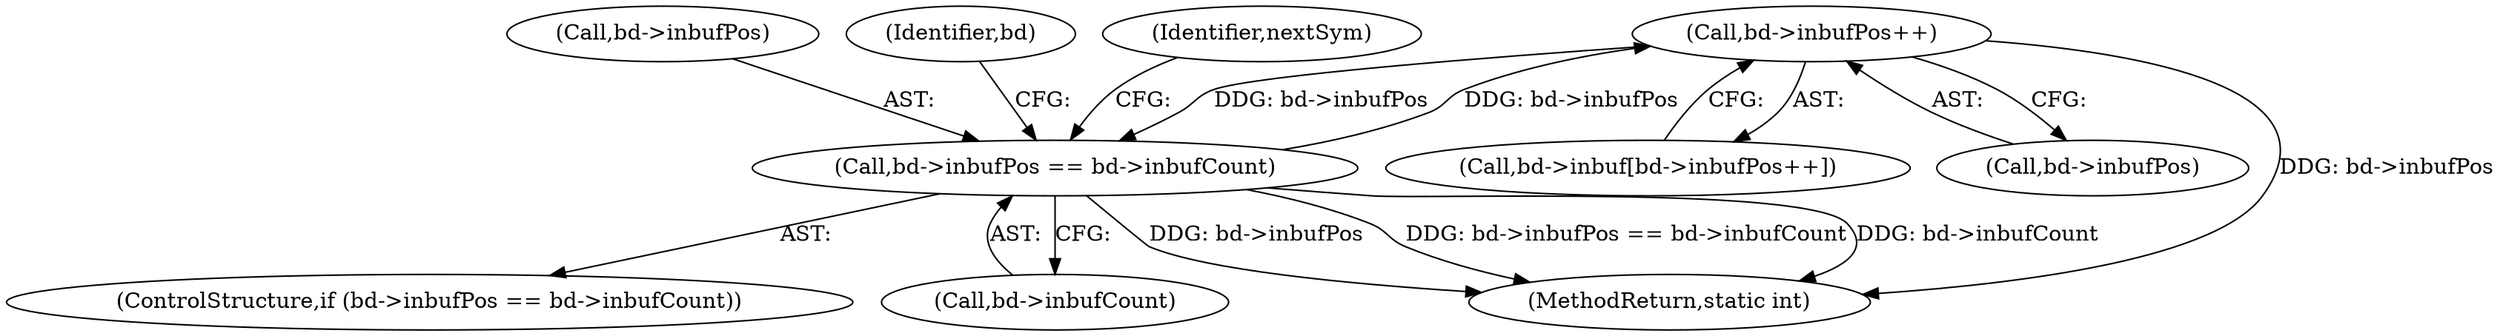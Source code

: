 digraph "0_busybox_0402cb32df015d9372578e3db27db47b33d5c7b0@pointer" {
"1000815" [label="(Call,bd->inbufPos++)"];
"1000785" [label="(Call,bd->inbufPos == bd->inbufCount)"];
"1000815" [label="(Call,bd->inbufPos++)"];
"1000789" [label="(Call,bd->inbufCount)"];
"1000786" [label="(Call,bd->inbufPos)"];
"1000816" [label="(Call,bd->inbufPos)"];
"1000784" [label="(ControlStructure,if (bd->inbufPos == bd->inbufCount))"];
"1000803" [label="(Identifier,bd)"];
"1000811" [label="(Call,bd->inbuf[bd->inbufPos++])"];
"1000785" [label="(Call,bd->inbufPos == bd->inbufCount)"];
"1001177" [label="(MethodReturn,static int)"];
"1000815" [label="(Call,bd->inbufPos++)"];
"1000794" [label="(Identifier,nextSym)"];
"1000815" -> "1000811"  [label="AST: "];
"1000815" -> "1000816"  [label="CFG: "];
"1000816" -> "1000815"  [label="AST: "];
"1000811" -> "1000815"  [label="CFG: "];
"1000815" -> "1001177"  [label="DDG: bd->inbufPos"];
"1000815" -> "1000785"  [label="DDG: bd->inbufPos"];
"1000785" -> "1000815"  [label="DDG: bd->inbufPos"];
"1000785" -> "1000784"  [label="AST: "];
"1000785" -> "1000789"  [label="CFG: "];
"1000786" -> "1000785"  [label="AST: "];
"1000789" -> "1000785"  [label="AST: "];
"1000794" -> "1000785"  [label="CFG: "];
"1000803" -> "1000785"  [label="CFG: "];
"1000785" -> "1001177"  [label="DDG: bd->inbufPos == bd->inbufCount"];
"1000785" -> "1001177"  [label="DDG: bd->inbufCount"];
"1000785" -> "1001177"  [label="DDG: bd->inbufPos"];
}
